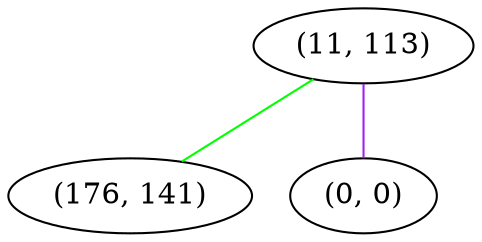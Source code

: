 graph "" {
"(11, 113)";
"(176, 141)";
"(0, 0)";
"(11, 113)" -- "(0, 0)"  [color=purple, key=0, weight=4];
"(11, 113)" -- "(176, 141)"  [color=green, key=0, weight=2];
}
